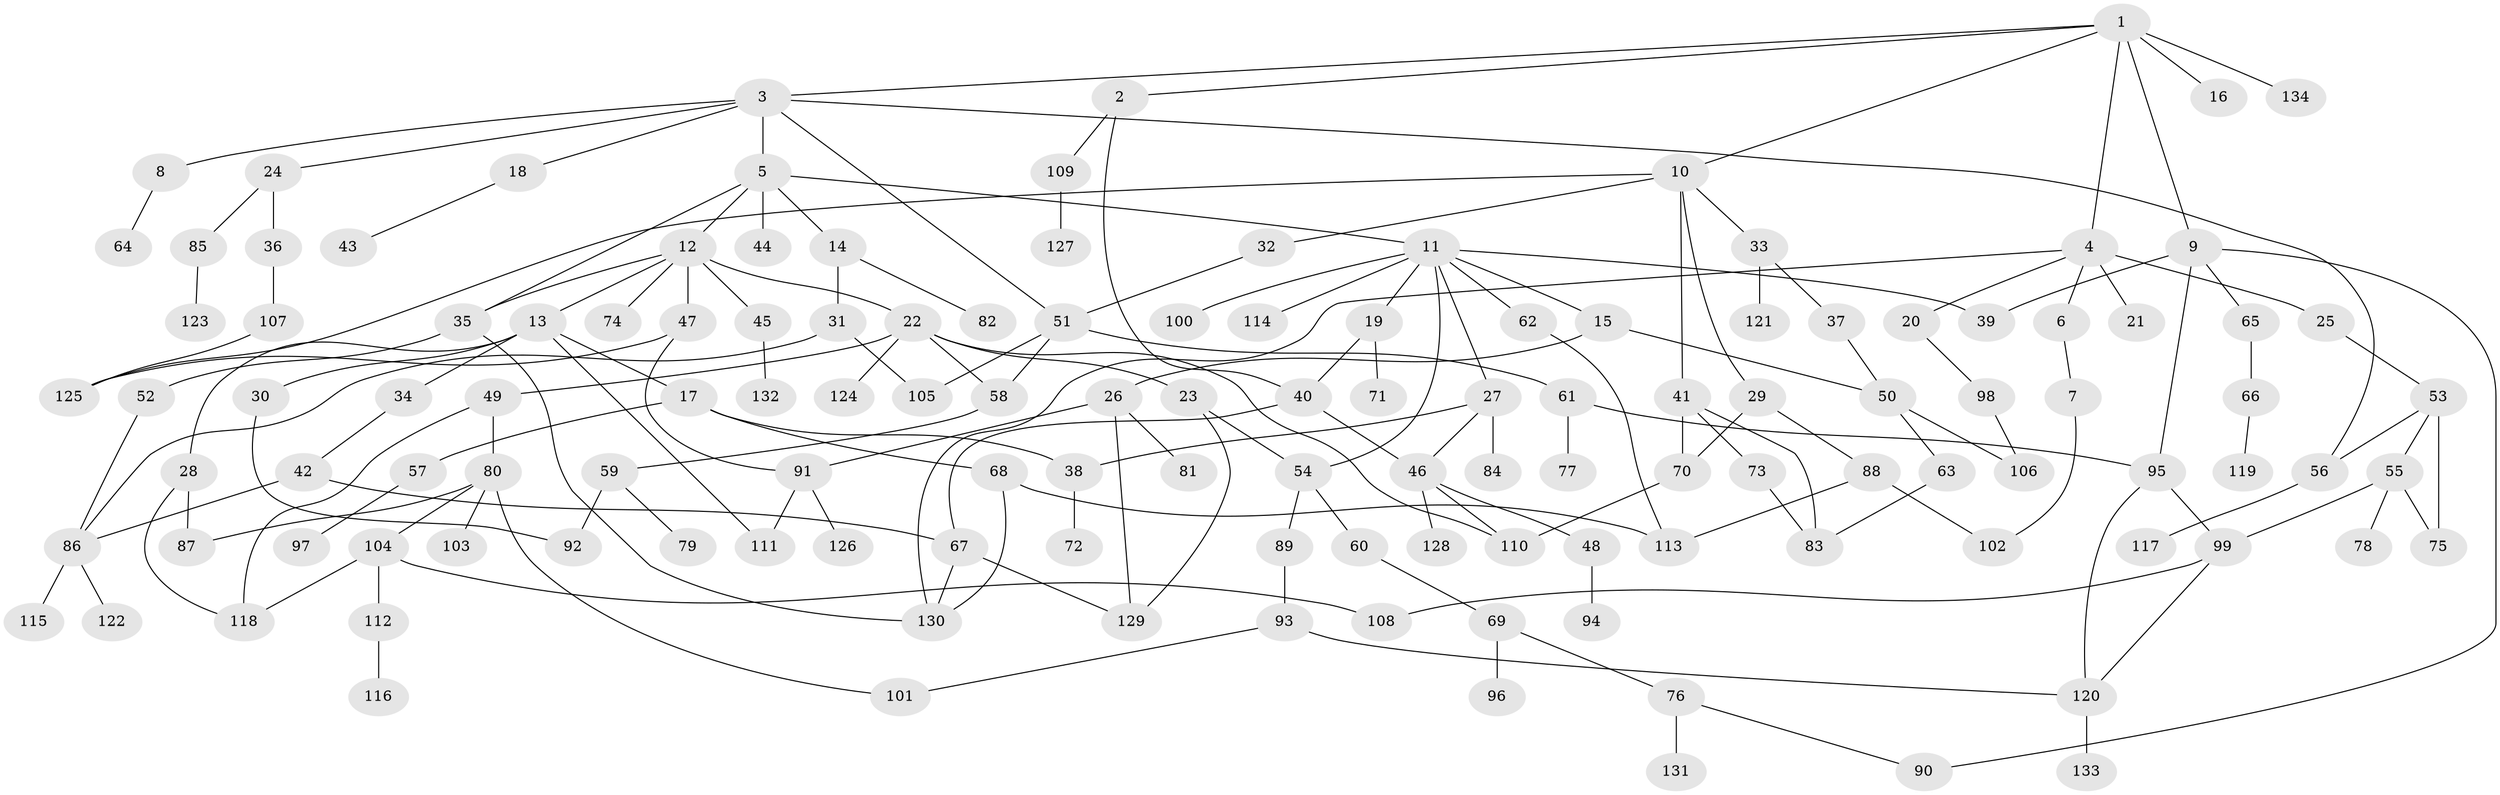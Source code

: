 // Generated by graph-tools (version 1.1) at 2025/42/03/09/25 04:42:57]
// undirected, 134 vertices, 177 edges
graph export_dot {
graph [start="1"]
  node [color=gray90,style=filled];
  1;
  2;
  3;
  4;
  5;
  6;
  7;
  8;
  9;
  10;
  11;
  12;
  13;
  14;
  15;
  16;
  17;
  18;
  19;
  20;
  21;
  22;
  23;
  24;
  25;
  26;
  27;
  28;
  29;
  30;
  31;
  32;
  33;
  34;
  35;
  36;
  37;
  38;
  39;
  40;
  41;
  42;
  43;
  44;
  45;
  46;
  47;
  48;
  49;
  50;
  51;
  52;
  53;
  54;
  55;
  56;
  57;
  58;
  59;
  60;
  61;
  62;
  63;
  64;
  65;
  66;
  67;
  68;
  69;
  70;
  71;
  72;
  73;
  74;
  75;
  76;
  77;
  78;
  79;
  80;
  81;
  82;
  83;
  84;
  85;
  86;
  87;
  88;
  89;
  90;
  91;
  92;
  93;
  94;
  95;
  96;
  97;
  98;
  99;
  100;
  101;
  102;
  103;
  104;
  105;
  106;
  107;
  108;
  109;
  110;
  111;
  112;
  113;
  114;
  115;
  116;
  117;
  118;
  119;
  120;
  121;
  122;
  123;
  124;
  125;
  126;
  127;
  128;
  129;
  130;
  131;
  132;
  133;
  134;
  1 -- 2;
  1 -- 3;
  1 -- 4;
  1 -- 9;
  1 -- 10;
  1 -- 16;
  1 -- 134;
  2 -- 40;
  2 -- 109;
  3 -- 5;
  3 -- 8;
  3 -- 18;
  3 -- 24;
  3 -- 51;
  3 -- 56;
  4 -- 6;
  4 -- 20;
  4 -- 21;
  4 -- 25;
  4 -- 130;
  5 -- 11;
  5 -- 12;
  5 -- 14;
  5 -- 44;
  5 -- 35;
  6 -- 7;
  7 -- 102;
  8 -- 64;
  9 -- 65;
  9 -- 95;
  9 -- 39;
  9 -- 90;
  10 -- 29;
  10 -- 32;
  10 -- 33;
  10 -- 41;
  10 -- 125;
  11 -- 15;
  11 -- 19;
  11 -- 27;
  11 -- 39;
  11 -- 62;
  11 -- 100;
  11 -- 114;
  11 -- 54;
  12 -- 13;
  12 -- 22;
  12 -- 35;
  12 -- 45;
  12 -- 47;
  12 -- 74;
  13 -- 17;
  13 -- 28;
  13 -- 30;
  13 -- 34;
  13 -- 111;
  14 -- 31;
  14 -- 82;
  15 -- 26;
  15 -- 50;
  17 -- 38;
  17 -- 57;
  17 -- 68;
  18 -- 43;
  19 -- 71;
  19 -- 40;
  20 -- 98;
  22 -- 23;
  22 -- 49;
  22 -- 58;
  22 -- 110;
  22 -- 124;
  23 -- 54;
  23 -- 129;
  24 -- 36;
  24 -- 85;
  25 -- 53;
  26 -- 81;
  26 -- 91;
  26 -- 129;
  27 -- 84;
  27 -- 38;
  27 -- 46;
  28 -- 118;
  28 -- 87;
  29 -- 88;
  29 -- 70;
  30 -- 92;
  31 -- 105;
  31 -- 86;
  32 -- 51;
  33 -- 37;
  33 -- 121;
  34 -- 42;
  35 -- 52;
  35 -- 130;
  36 -- 107;
  37 -- 50;
  38 -- 72;
  40 -- 46;
  40 -- 67;
  41 -- 70;
  41 -- 73;
  41 -- 83;
  42 -- 86;
  42 -- 67;
  45 -- 132;
  46 -- 48;
  46 -- 128;
  46 -- 110;
  47 -- 91;
  47 -- 125;
  48 -- 94;
  49 -- 80;
  49 -- 118;
  50 -- 63;
  50 -- 106;
  51 -- 61;
  51 -- 105;
  51 -- 58;
  52 -- 86;
  53 -- 55;
  53 -- 75;
  53 -- 56;
  54 -- 60;
  54 -- 89;
  55 -- 78;
  55 -- 99;
  55 -- 75;
  56 -- 117;
  57 -- 97;
  58 -- 59;
  59 -- 79;
  59 -- 92;
  60 -- 69;
  61 -- 77;
  61 -- 95;
  62 -- 113;
  63 -- 83;
  65 -- 66;
  66 -- 119;
  67 -- 129;
  67 -- 130;
  68 -- 113;
  68 -- 130;
  69 -- 76;
  69 -- 96;
  70 -- 110;
  73 -- 83;
  76 -- 90;
  76 -- 131;
  80 -- 87;
  80 -- 103;
  80 -- 104;
  80 -- 101;
  85 -- 123;
  86 -- 115;
  86 -- 122;
  88 -- 102;
  88 -- 113;
  89 -- 93;
  91 -- 111;
  91 -- 126;
  93 -- 101;
  93 -- 120;
  95 -- 120;
  95 -- 99;
  98 -- 106;
  99 -- 120;
  99 -- 108;
  104 -- 108;
  104 -- 112;
  104 -- 118;
  107 -- 125;
  109 -- 127;
  112 -- 116;
  120 -- 133;
}
